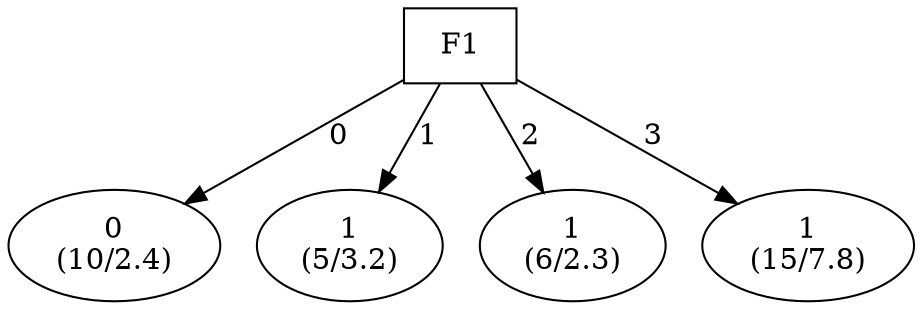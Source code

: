 digraph YaDT {
n0 [ shape=box, label="F1\n"]
n0 -> n1 [label="0"]
n1 [ shape=ellipse, label="0\n(10/2.4)"]
n0 -> n2 [label="1"]
n2 [ shape=ellipse, label="1\n(5/3.2)"]
n0 -> n3 [label="2"]
n3 [ shape=ellipse, label="1\n(6/2.3)"]
n0 -> n4 [label="3"]
n4 [ shape=ellipse, label="1\n(15/7.8)"]
}
